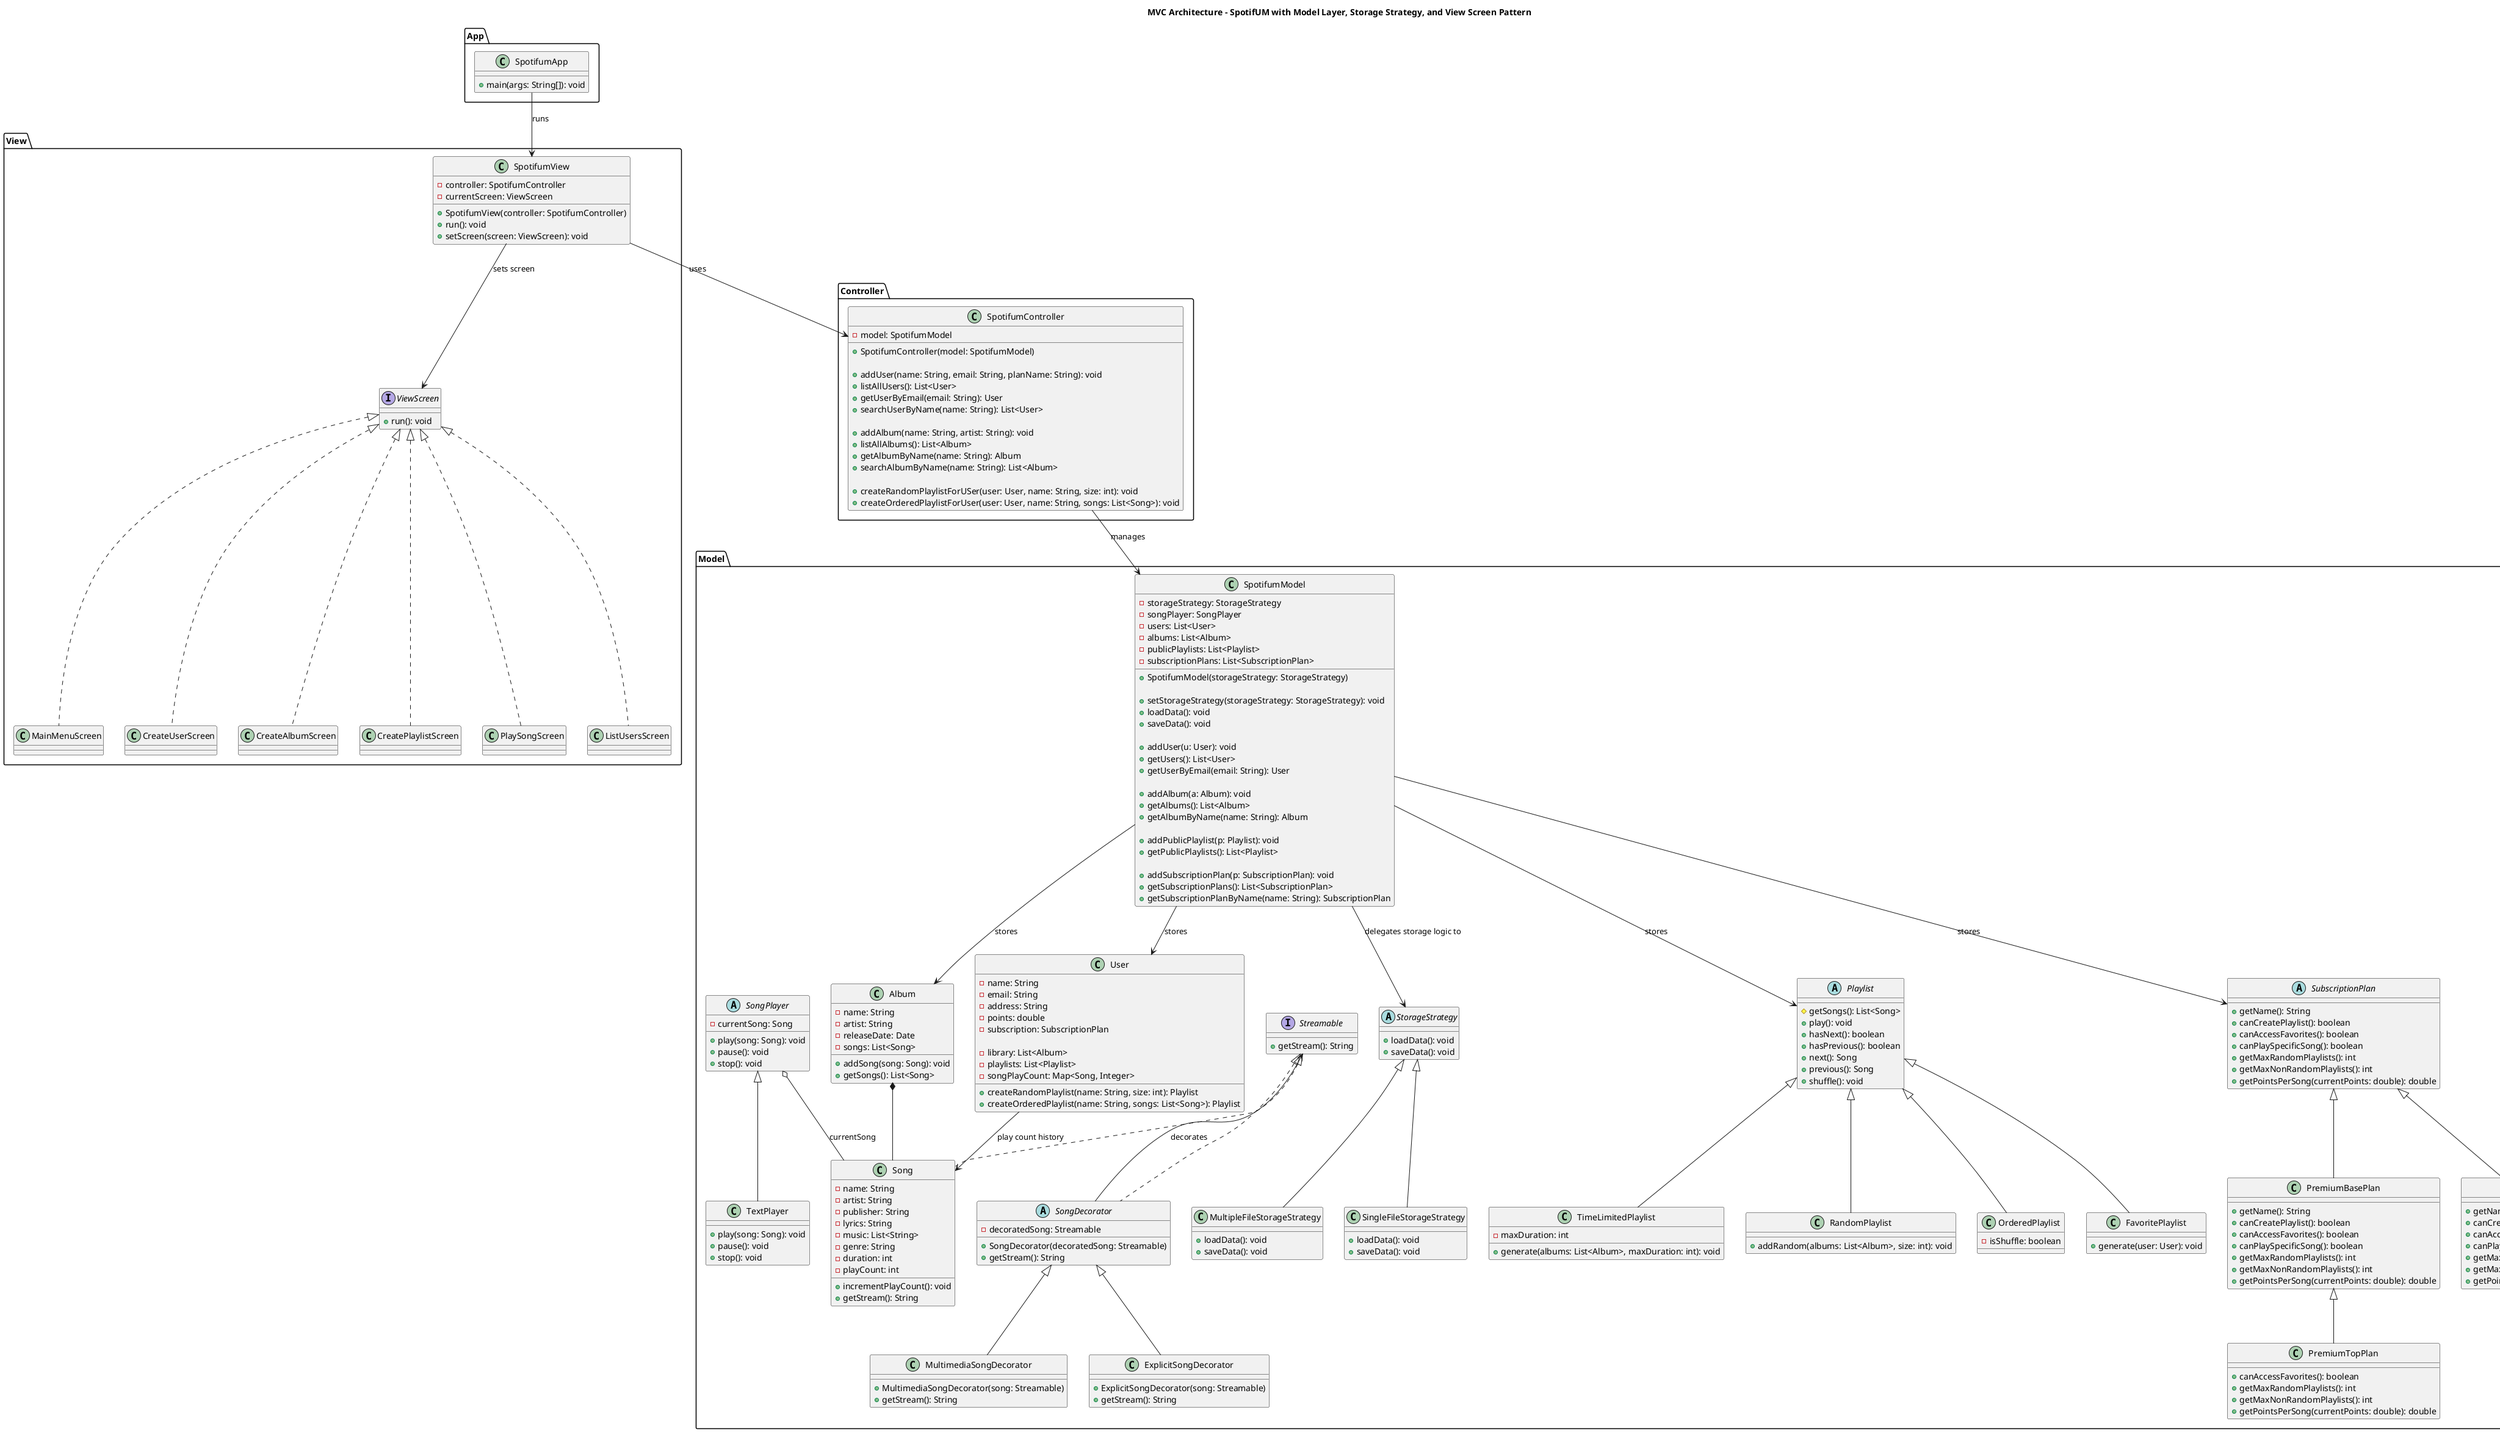 @startuml
title MVC Architecture - SpotifUM with Model Layer, Storage Strategy, and View Screen Pattern

package "App" {
    class SpotifumApp {
        + main(args: String[]): void
    }
}

package "View" {
    interface ViewScreen {
        + run(): void
    }

    class SpotifumView {
        - controller: SpotifumController
        - currentScreen: ViewScreen

        + SpotifumView(controller: SpotifumController)
        + run(): void
        + setScreen(screen: ViewScreen): void
    }

    class MainMenuScreen implements ViewScreen
    class CreateUserScreen implements ViewScreen
    class CreateAlbumScreen implements ViewScreen
    class CreatePlaylistScreen implements ViewScreen
    class PlaySongScreen implements ViewScreen
    class ListUsersScreen implements ViewScreen
}

package "Controller" {
    class SpotifumController {

        - model: SpotifumModel

        + SpotifumController(model: SpotifumModel)

        + addUser(name: String, email: String, planName: String): void
        + listAllUsers(): List<User>
        + getUserByEmail(email: String): User
        + searchUserByName(name: String): List<User>

        + addAlbum(name: String, artist: String): void
        + listAllAlbums(): List<Album>
        + getAlbumByName(name: String): Album
        + searchAlbumByName(name: String): List<Album>

        + createRandomPlaylistForUSer(user: User, name: String, size: int): void
        + createOrderedPlaylistForUser(user: User, name: String, songs: List<Song>): void

    }
}

package "Model" {

    ' Represents the main model of the application
    ' It contains the data and the logic to manipulate it
    class SpotifumModel {

        - storageStrategy: StorageStrategy
        - songPlayer: SongPlayer
        - users: List<User>
        - albums: List<Album>
        - publicPlaylists: List<Playlist>
        - subscriptionPlans: List<SubscriptionPlan>

        + SpotifumModel(storageStrategy: StorageStrategy)

        + setStorageStrategy(storageStrategy: StorageStrategy): void
        + loadData(): void
        + saveData(): void

        + addUser(u: User): void
        + getUsers(): List<User>
        + getUserByEmail(email: String): User

        + addAlbum(a: Album): void
        + getAlbums(): List<Album>
        + getAlbumByName(name: String): Album

        + addPublicPlaylist(p: Playlist): void
        + getPublicPlaylists(): List<Playlist>

        + addSubscriptionPlan(p: SubscriptionPlan): void
        + getSubscriptionPlans(): List<SubscriptionPlan>
        + getSubscriptionPlanByName(name: String): SubscriptionPlan
    }


    ' Abstract class for storage strategies
    abstract class StorageStrategy {
        + loadData(): void
        + saveData(): void
    }

    ' This strategy is used when the data is stored in a single file
    class SingleFileStorageStrategy extends StorageStrategy {
        + loadData(): void
        + saveData(): void
    }

    ' This strategy is used when the data is stored in multiple files
    class MultipleFileStorageStrategy extends StorageStrategy {
        + loadData(): void
        + saveData(): void
    }

    class Album {
            - name: String
            - artist: String
            - releaseDate: Date
            - songs: List<Song>

            + addSong(song: Song): void
            + getSongs(): List<Song>
    }


    interface Streamable {
        + getStream(): String
    }

    class Song implements Streamable {
        - name: String
        - artist: String
        - publisher: String
        - lyrics: String
        - music: List<String>
        - genre: String
        - duration: int
        - playCount: int

        + incrementPlayCount(): void
        + getStream(): String
    }

    
    abstract class SongDecorator implements Streamable {
        - decoratedSong: Streamable
        + SongDecorator(decoratedSong: Streamable)
        + getStream(): String
    }

    class ExplicitSongDecorator extends SongDecorator {
        + ExplicitSongDecorator(song: Streamable)
        + getStream(): String
    }

    class MultimediaSongDecorator extends SongDecorator {
        + MultimediaSongDecorator(song: Streamable)
        + getStream(): String
    }

    
' Interface comum para Playlists
abstract class  Playlist {
    # getSongs(): List<Song>
    + play(): void
    + hasNext(): boolean
    + hasPrevious(): boolean
    + next(): Song
    + previous(): Song
    + shuffle(): void
}

class RandomPlaylist extends Playlist {
    + addRandom(albums: List<Album>, size: int): void
}

class OrderedPlaylist extends Playlist {
    - isShuffle: boolean
}

class FavoritePlaylist extends Playlist {
    + generate(user: User): void
}

class TimeLimitedPlaylist extends Playlist {
    - maxDuration: int
    + generate(albums: List<Album>, maxDuration: int): void
}


 ' Interface para tipos de planos
abstract class SubscriptionPlan {
    + getName(): String
    + canCreatePlaylist(): boolean
    + canAccessFavorites(): boolean
    + canPlaySpecificSong(): boolean
    + getMaxRandomPlaylists(): int
    + getMaxNonRandomPlaylists(): int
    + getPointsPerSong(currentPoints: double): double
}

' Plano Free
class FreePlan extends SubscriptionPlan {
    + getName(): String
    + canCreatePlaylist(): boolean
    + canAccessFavorites(): boolean
    + canPlaySpecificSong(): boolean
    + getMaxRandomPlaylists(): int
    + getMaxNonRandomPlaylists(): int
    + getPointsPerSong(currentPoints: double): double
}

' Plano Premium Base
class PremiumBasePlan extends SubscriptionPlan {
    + getName(): String
    + canCreatePlaylist(): boolean
    + canAccessFavorites(): boolean
    + canPlaySpecificSong(): boolean
    + getMaxRandomPlaylists(): int
    + getMaxNonRandomPlaylists(): int
    + getPointsPerSong(currentPoints: double): double
}

' Plano Premium Top (extende o Base)
class PremiumTopPlan extends PremiumBasePlan {
    + canAccessFavorites(): boolean
    + getMaxRandomPlaylists(): int
    + getMaxNonRandomPlaylists(): int
    + getPointsPerSong(currentPoints: double): double
}



    abstract class SongPlayer {
        - currentSong: Song
        + play(song: Song): void
        + pause(): void
        + stop(): void
    }

    class TextPlayer extends SongPlayer {
        + play(song: Song): void
        + pause(): void
        + stop(): void
    }

 



  ' Represents a user of the system
    class User {
        - name: String
        - email: String
        - address: String
        - points: double
        - subscription: SubscriptionPlan

        - library: List<Album>
        - playlists: List<Playlist>
        - songPlayCount: Map<Song, Integer>

        + createRandomPlaylist(name: String, size: int): Playlist
        + createOrderedPlaylist(name: String, songs: List<Song>): Playlist

        
    }

   

   



    

    
}

' RELATIONSHIPS
SpotifumApp --> SpotifumView : runs
SpotifumView --> SpotifumController : uses
SpotifumView --> ViewScreen :  sets screen
SpotifumController --> SpotifumModel : manages
SpotifumModel --> StorageStrategy : delegates storage logic to
SpotifumModel --> User : stores
SpotifumModel --> Album : stores
SpotifumModel --> SubscriptionPlan : stores
SpotifumModel --> Playlist : stores
Album *-- Song
SongPlayer o-- Song : currentSong 
SongDecorator --> Streamable : decorates
User --> Song : play count history

@enduml
